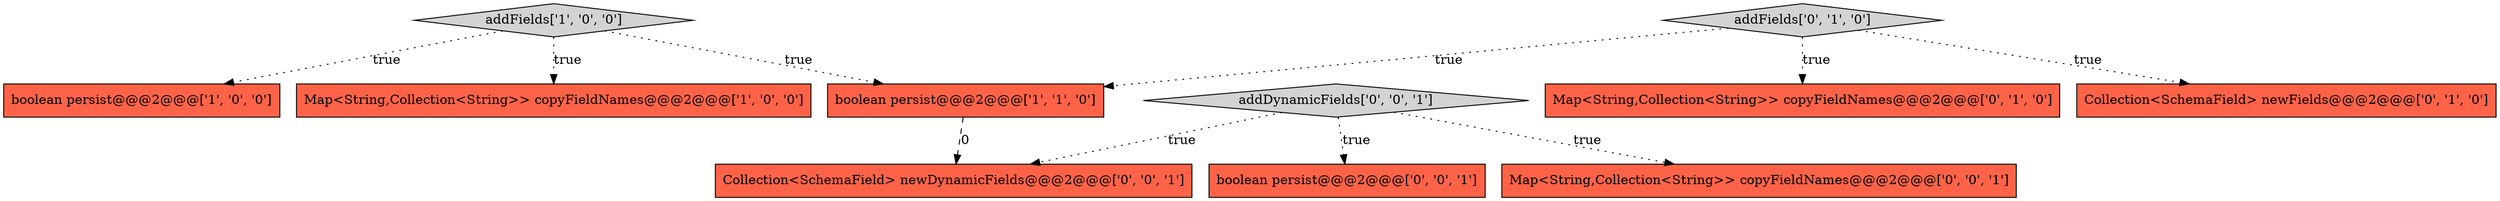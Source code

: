 digraph {
0 [style = filled, label = "boolean persist@@@2@@@['1', '0', '0']", fillcolor = tomato, shape = box image = "AAA0AAABBB1BBB"];
5 [style = filled, label = "Map<String,Collection<String>> copyFieldNames@@@2@@@['0', '1', '0']", fillcolor = tomato, shape = box image = "AAA0AAABBB2BBB"];
9 [style = filled, label = "Collection<SchemaField> newDynamicFields@@@2@@@['0', '0', '1']", fillcolor = tomato, shape = box image = "AAA0AAABBB3BBB"];
10 [style = filled, label = "addDynamicFields['0', '0', '1']", fillcolor = lightgray, shape = diamond image = "AAA0AAABBB3BBB"];
2 [style = filled, label = "Map<String,Collection<String>> copyFieldNames@@@2@@@['1', '0', '0']", fillcolor = tomato, shape = box image = "AAA0AAABBB1BBB"];
4 [style = filled, label = "addFields['0', '1', '0']", fillcolor = lightgray, shape = diamond image = "AAA0AAABBB2BBB"];
1 [style = filled, label = "addFields['1', '0', '0']", fillcolor = lightgray, shape = diamond image = "AAA0AAABBB1BBB"];
6 [style = filled, label = "Collection<SchemaField> newFields@@@2@@@['0', '1', '0']", fillcolor = tomato, shape = box image = "AAA0AAABBB2BBB"];
3 [style = filled, label = "boolean persist@@@2@@@['1', '1', '0']", fillcolor = tomato, shape = box image = "AAA0AAABBB1BBB"];
8 [style = filled, label = "boolean persist@@@2@@@['0', '0', '1']", fillcolor = tomato, shape = box image = "AAA0AAABBB3BBB"];
7 [style = filled, label = "Map<String,Collection<String>> copyFieldNames@@@2@@@['0', '0', '1']", fillcolor = tomato, shape = box image = "AAA0AAABBB3BBB"];
4->5 [style = dotted, label="true"];
1->2 [style = dotted, label="true"];
1->3 [style = dotted, label="true"];
4->6 [style = dotted, label="true"];
10->8 [style = dotted, label="true"];
10->7 [style = dotted, label="true"];
4->3 [style = dotted, label="true"];
10->9 [style = dotted, label="true"];
3->9 [style = dashed, label="0"];
1->0 [style = dotted, label="true"];
}
